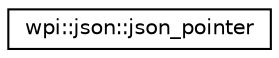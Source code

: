 digraph "Graphical Class Hierarchy"
{
  edge [fontname="Helvetica",fontsize="10",labelfontname="Helvetica",labelfontsize="10"];
  node [fontname="Helvetica",fontsize="10",shape=record];
  rankdir="LR";
  Node1 [label="wpi::json::json_pointer",height=0.2,width=0.4,color="black", fillcolor="white", style="filled",URL="$classwpi_1_1json_1_1json__pointer.html",tooltip="JSON Pointer. "];
}
